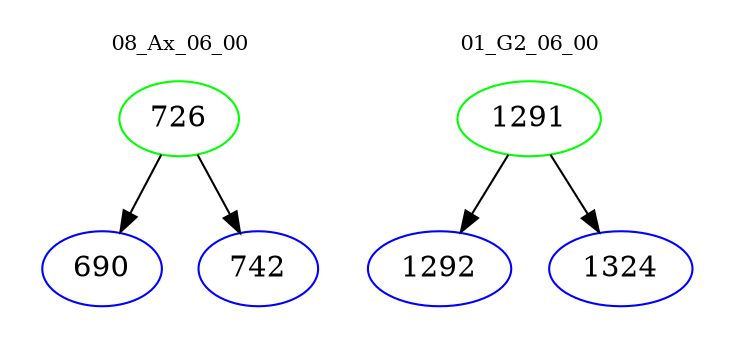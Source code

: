 digraph{
subgraph cluster_0 {
color = white
label = "08_Ax_06_00";
fontsize=10;
T0_726 [label="726", color="green"]
T0_726 -> T0_690 [color="black"]
T0_690 [label="690", color="blue"]
T0_726 -> T0_742 [color="black"]
T0_742 [label="742", color="blue"]
}
subgraph cluster_1 {
color = white
label = "01_G2_06_00";
fontsize=10;
T1_1291 [label="1291", color="green"]
T1_1291 -> T1_1292 [color="black"]
T1_1292 [label="1292", color="blue"]
T1_1291 -> T1_1324 [color="black"]
T1_1324 [label="1324", color="blue"]
}
}
